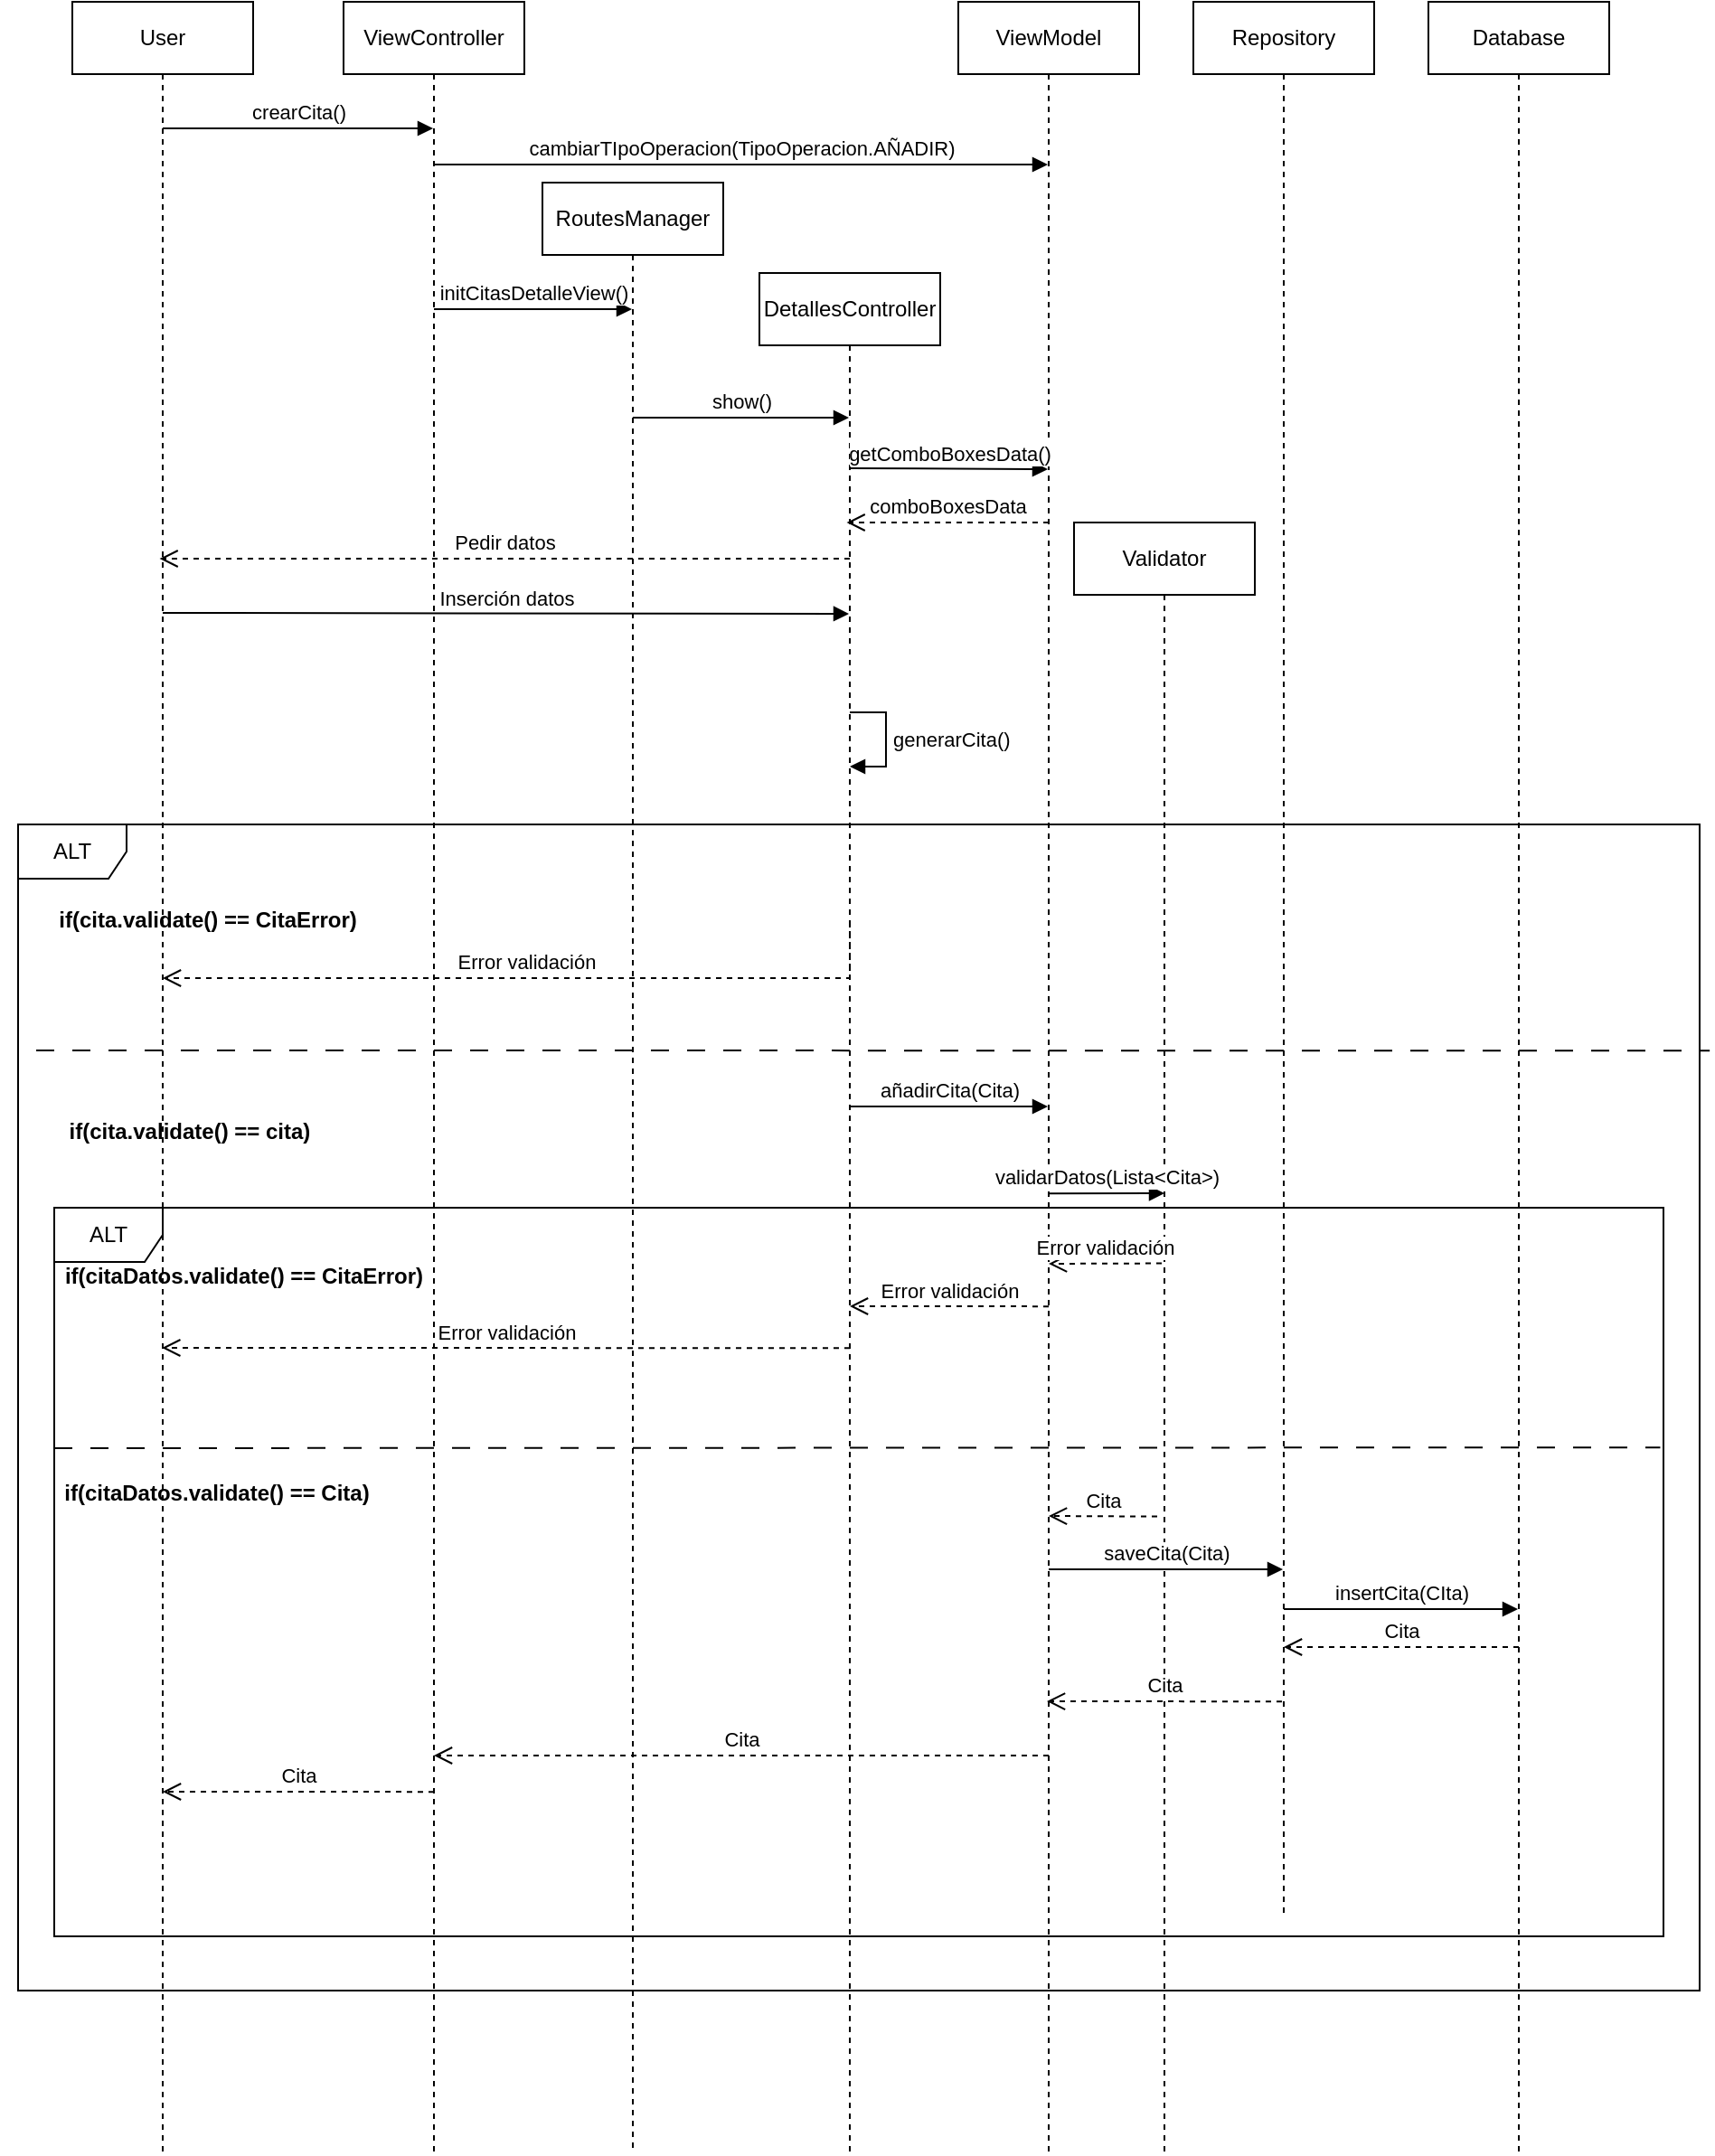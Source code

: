 <mxfile version="21.3.3" type="device">
  <diagram name="Page-1" id="2YBvvXClWsGukQMizWep">
    <mxGraphModel dx="1376" dy="1581" grid="1" gridSize="10" guides="1" tooltips="1" connect="1" arrows="1" fold="1" page="1" pageScale="1" pageWidth="850" pageHeight="1100" math="0" shadow="0">
      <root>
        <mxCell id="0" />
        <mxCell id="1" parent="0" />
        <mxCell id="aM9ryv3xv72pqoxQDRHE-1" value="User" style="shape=umlLifeline;perimeter=lifelinePerimeter;whiteSpace=wrap;html=1;container=0;dropTarget=0;collapsible=0;recursiveResize=0;outlineConnect=0;portConstraint=eastwest;newEdgeStyle={&quot;edgeStyle&quot;:&quot;elbowEdgeStyle&quot;,&quot;elbow&quot;:&quot;vertical&quot;,&quot;curved&quot;:0,&quot;rounded&quot;:0};" parent="1" vertex="1">
          <mxGeometry x="60" y="40" width="100" height="1190" as="geometry" />
        </mxCell>
        <mxCell id="aM9ryv3xv72pqoxQDRHE-5" value="ViewController" style="shape=umlLifeline;perimeter=lifelinePerimeter;whiteSpace=wrap;html=1;container=0;dropTarget=0;collapsible=0;recursiveResize=0;outlineConnect=0;portConstraint=eastwest;newEdgeStyle={&quot;edgeStyle&quot;:&quot;elbowEdgeStyle&quot;,&quot;elbow&quot;:&quot;vertical&quot;,&quot;curved&quot;:0,&quot;rounded&quot;:0};" parent="1" vertex="1">
          <mxGeometry x="210" y="40" width="100" height="1190" as="geometry" />
        </mxCell>
        <mxCell id="c30iMTrRn4nWwHMForby-4" value="ViewModel" style="shape=umlLifeline;perimeter=lifelinePerimeter;whiteSpace=wrap;html=1;container=1;dropTarget=0;collapsible=0;recursiveResize=0;outlineConnect=0;portConstraint=eastwest;newEdgeStyle={&quot;edgeStyle&quot;:&quot;elbowEdgeStyle&quot;,&quot;elbow&quot;:&quot;vertical&quot;,&quot;curved&quot;:0,&quot;rounded&quot;:0};" parent="1" vertex="1">
          <mxGeometry x="550" y="40" width="100" height="1190" as="geometry" />
        </mxCell>
        <mxCell id="c30iMTrRn4nWwHMForby-5" value="Repository" style="shape=umlLifeline;perimeter=lifelinePerimeter;whiteSpace=wrap;html=1;container=1;dropTarget=0;collapsible=0;recursiveResize=0;outlineConnect=0;portConstraint=eastwest;newEdgeStyle={&quot;edgeStyle&quot;:&quot;elbowEdgeStyle&quot;,&quot;elbow&quot;:&quot;vertical&quot;,&quot;curved&quot;:0,&quot;rounded&quot;:0};" parent="1" vertex="1">
          <mxGeometry x="680" y="40" width="100" height="1060" as="geometry" />
        </mxCell>
        <mxCell id="c30iMTrRn4nWwHMForby-7" value="Database" style="shape=umlLifeline;perimeter=lifelinePerimeter;whiteSpace=wrap;html=1;container=1;dropTarget=0;collapsible=0;recursiveResize=0;outlineConnect=0;portConstraint=eastwest;newEdgeStyle={&quot;edgeStyle&quot;:&quot;elbowEdgeStyle&quot;,&quot;elbow&quot;:&quot;vertical&quot;,&quot;curved&quot;:0,&quot;rounded&quot;:0};" parent="1" vertex="1">
          <mxGeometry x="810" y="40" width="100" height="1190" as="geometry" />
        </mxCell>
        <mxCell id="c30iMTrRn4nWwHMForby-8" value="crearCita()" style="html=1;verticalAlign=bottom;endArrow=block;edgeStyle=elbowEdgeStyle;elbow=vertical;curved=0;rounded=0;" parent="1" target="aM9ryv3xv72pqoxQDRHE-5" edge="1">
          <mxGeometry width="80" relative="1" as="geometry">
            <mxPoint x="110" y="110" as="sourcePoint" />
            <mxPoint x="180" y="110" as="targetPoint" />
          </mxGeometry>
        </mxCell>
        <mxCell id="c30iMTrRn4nWwHMForby-10" value="RoutesManager" style="shape=umlLifeline;perimeter=lifelinePerimeter;whiteSpace=wrap;html=1;container=1;dropTarget=0;collapsible=0;recursiveResize=0;outlineConnect=0;portConstraint=eastwest;newEdgeStyle={&quot;edgeStyle&quot;:&quot;elbowEdgeStyle&quot;,&quot;elbow&quot;:&quot;vertical&quot;,&quot;curved&quot;:0,&quot;rounded&quot;:0};" parent="1" vertex="1">
          <mxGeometry x="320" y="140" width="100" height="1090" as="geometry" />
        </mxCell>
        <mxCell id="c30iMTrRn4nWwHMForby-12" value="cambiarTIpoOperacion(TipoOperacion.AÑADIR)" style="html=1;verticalAlign=bottom;endArrow=block;edgeStyle=elbowEdgeStyle;elbow=vertical;curved=0;rounded=0;" parent="1" target="c30iMTrRn4nWwHMForby-4" edge="1">
          <mxGeometry width="80" relative="1" as="geometry">
            <mxPoint x="260" y="130" as="sourcePoint" />
            <mxPoint x="330" y="130" as="targetPoint" />
          </mxGeometry>
        </mxCell>
        <mxCell id="c30iMTrRn4nWwHMForby-13" value="initCitasDetalleView()" style="html=1;verticalAlign=bottom;endArrow=block;edgeStyle=elbowEdgeStyle;elbow=vertical;curved=0;rounded=0;" parent="1" target="c30iMTrRn4nWwHMForby-10" edge="1">
          <mxGeometry width="80" relative="1" as="geometry">
            <mxPoint x="260" y="210" as="sourcePoint" />
            <mxPoint x="340" y="210" as="targetPoint" />
          </mxGeometry>
        </mxCell>
        <mxCell id="c30iMTrRn4nWwHMForby-14" value="DetallesController" style="shape=umlLifeline;perimeter=lifelinePerimeter;whiteSpace=wrap;html=1;container=1;dropTarget=0;collapsible=0;recursiveResize=0;outlineConnect=0;portConstraint=eastwest;newEdgeStyle={&quot;edgeStyle&quot;:&quot;elbowEdgeStyle&quot;,&quot;elbow&quot;:&quot;vertical&quot;,&quot;curved&quot;:0,&quot;rounded&quot;:0};" parent="1" vertex="1">
          <mxGeometry x="440" y="190" width="100" height="1040" as="geometry" />
        </mxCell>
        <mxCell id="c30iMTrRn4nWwHMForby-15" value="show()" style="html=1;verticalAlign=bottom;endArrow=block;edgeStyle=elbowEdgeStyle;elbow=vertical;curved=0;rounded=0;" parent="1" target="c30iMTrRn4nWwHMForby-14" edge="1">
          <mxGeometry width="80" relative="1" as="geometry">
            <mxPoint x="370" y="270" as="sourcePoint" />
            <mxPoint x="450" y="270" as="targetPoint" />
          </mxGeometry>
        </mxCell>
        <mxCell id="c30iMTrRn4nWwHMForby-20" value="getComboBoxesData()" style="html=1;verticalAlign=bottom;endArrow=block;edgeStyle=elbowEdgeStyle;elbow=vertical;curved=0;rounded=0;" parent="1" edge="1">
          <mxGeometry width="80" relative="1" as="geometry">
            <mxPoint x="490" y="298" as="sourcePoint" />
            <mxPoint x="599.5" y="298.778" as="targetPoint" />
          </mxGeometry>
        </mxCell>
        <mxCell id="c30iMTrRn4nWwHMForby-21" value="comboBoxesData" style="html=1;verticalAlign=bottom;endArrow=open;dashed=1;endSize=8;edgeStyle=elbowEdgeStyle;elbow=vertical;curved=0;rounded=0;" parent="1" edge="1">
          <mxGeometry relative="1" as="geometry">
            <mxPoint x="600" y="328" as="sourcePoint" />
            <mxPoint x="488.278" y="327.667" as="targetPoint" />
          </mxGeometry>
        </mxCell>
        <mxCell id="c30iMTrRn4nWwHMForby-22" value="Pedir datos" style="html=1;verticalAlign=bottom;endArrow=open;dashed=1;endSize=8;edgeStyle=elbowEdgeStyle;elbow=vertical;curved=0;rounded=0;" parent="1" edge="1">
          <mxGeometry relative="1" as="geometry">
            <mxPoint x="490" y="348" as="sourcePoint" />
            <mxPoint x="108.278" y="347.667" as="targetPoint" />
          </mxGeometry>
        </mxCell>
        <mxCell id="c30iMTrRn4nWwHMForby-23" value="Inserción datos" style="html=1;verticalAlign=bottom;endArrow=block;edgeStyle=elbowEdgeStyle;elbow=vertical;curved=0;rounded=0;" parent="1" edge="1">
          <mxGeometry width="80" relative="1" as="geometry">
            <mxPoint x="110" y="378" as="sourcePoint" />
            <mxPoint x="489.5" y="378.778" as="targetPoint" />
          </mxGeometry>
        </mxCell>
        <mxCell id="c30iMTrRn4nWwHMForby-24" value="Validator" style="shape=umlLifeline;perimeter=lifelinePerimeter;whiteSpace=wrap;html=1;container=1;dropTarget=0;collapsible=0;recursiveResize=0;outlineConnect=0;portConstraint=eastwest;newEdgeStyle={&quot;edgeStyle&quot;:&quot;elbowEdgeStyle&quot;,&quot;elbow&quot;:&quot;vertical&quot;,&quot;curved&quot;:0,&quot;rounded&quot;:0};" parent="1" vertex="1">
          <mxGeometry x="614" y="328" width="100" height="902" as="geometry" />
        </mxCell>
        <mxCell id="c30iMTrRn4nWwHMForby-29" value="generarCita()" style="html=1;align=left;spacingLeft=2;endArrow=block;rounded=0;edgeStyle=orthogonalEdgeStyle;curved=0;rounded=0;" parent="1" edge="1">
          <mxGeometry relative="1" as="geometry">
            <mxPoint x="490" y="433" as="sourcePoint" />
            <Array as="points">
              <mxPoint x="510" y="463" />
            </Array>
            <mxPoint x="490" y="463" as="targetPoint" />
          </mxGeometry>
        </mxCell>
        <mxCell id="c30iMTrRn4nWwHMForby-30" value="añadirCita(Cita)" style="html=1;verticalAlign=bottom;endArrow=block;edgeStyle=elbowEdgeStyle;elbow=vertical;curved=0;rounded=0;" parent="1" edge="1">
          <mxGeometry width="80" relative="1" as="geometry">
            <mxPoint x="490" y="651" as="sourcePoint" />
            <mxPoint x="599.5" y="650.667" as="targetPoint" />
          </mxGeometry>
        </mxCell>
        <mxCell id="c30iMTrRn4nWwHMForby-31" value="validarDatos(Lista&amp;lt;Cita&amp;gt;)" style="html=1;verticalAlign=bottom;endArrow=block;edgeStyle=elbowEdgeStyle;elbow=vertical;curved=0;rounded=0;" parent="1" edge="1">
          <mxGeometry width="80" relative="1" as="geometry">
            <mxPoint x="599.731" y="699.154" as="sourcePoint" />
            <mxPoint x="664" y="699" as="targetPoint" />
          </mxGeometry>
        </mxCell>
        <mxCell id="c30iMTrRn4nWwHMForby-32" value="ALT" style="shape=umlFrame;whiteSpace=wrap;html=1;pointerEvents=0;" parent="1" vertex="1">
          <mxGeometry x="50" y="707" width="890" height="403" as="geometry" />
        </mxCell>
        <mxCell id="c30iMTrRn4nWwHMForby-33" value="Error validación" style="html=1;verticalAlign=bottom;endArrow=open;dashed=1;endSize=8;edgeStyle=elbowEdgeStyle;elbow=vertical;curved=0;rounded=0;" parent="1" target="c30iMTrRn4nWwHMForby-4" edge="1">
          <mxGeometry relative="1" as="geometry">
            <mxPoint x="662.5" y="737.778" as="sourcePoint" />
            <mxPoint x="490" y="740" as="targetPoint" />
          </mxGeometry>
        </mxCell>
        <mxCell id="c30iMTrRn4nWwHMForby-37" value="Cita" style="html=1;verticalAlign=bottom;endArrow=open;dashed=1;endSize=8;edgeStyle=elbowEdgeStyle;elbow=vertical;curved=0;rounded=0;exitX=0.47;exitY=0.485;exitDx=0;exitDy=0;exitPerimeter=0;" parent="1" edge="1">
          <mxGeometry relative="1" as="geometry">
            <mxPoint x="660" y="877.8" as="sourcePoint" />
            <mxPoint x="600" y="877" as="targetPoint" />
          </mxGeometry>
        </mxCell>
        <mxCell id="c30iMTrRn4nWwHMForby-38" value="saveCita(Cita)" style="html=1;verticalAlign=bottom;endArrow=block;edgeStyle=elbowEdgeStyle;elbow=vertical;curved=0;rounded=0;" parent="1" edge="1">
          <mxGeometry width="80" relative="1" as="geometry">
            <mxPoint x="600" y="907" as="sourcePoint" />
            <mxPoint x="729.5" y="906.667" as="targetPoint" />
          </mxGeometry>
        </mxCell>
        <mxCell id="c30iMTrRn4nWwHMForby-39" value="insertCita(CIta)" style="html=1;verticalAlign=bottom;endArrow=block;edgeStyle=elbowEdgeStyle;elbow=vertical;curved=0;rounded=0;" parent="1" edge="1">
          <mxGeometry x="-0.002" width="80" relative="1" as="geometry">
            <mxPoint x="730" y="929" as="sourcePoint" />
            <mxPoint x="859.5" y="928.538" as="targetPoint" />
            <mxPoint as="offset" />
          </mxGeometry>
        </mxCell>
        <mxCell id="c30iMTrRn4nWwHMForby-40" value="ALT" style="shape=umlFrame;whiteSpace=wrap;html=1;pointerEvents=0;" parent="1" vertex="1">
          <mxGeometry x="30" y="495" width="930" height="645" as="geometry" />
        </mxCell>
        <mxCell id="c30iMTrRn4nWwHMForby-43" value="Cita" style="html=1;verticalAlign=bottom;endArrow=open;dashed=1;endSize=8;edgeStyle=elbowEdgeStyle;elbow=vertical;curved=0;rounded=0;" parent="1" target="c30iMTrRn4nWwHMForby-5" edge="1">
          <mxGeometry relative="1" as="geometry">
            <mxPoint x="860" y="950" as="sourcePoint" />
            <mxPoint x="780" y="950" as="targetPoint" />
          </mxGeometry>
        </mxCell>
        <mxCell id="c30iMTrRn4nWwHMForby-44" value="Error validación" style="html=1;verticalAlign=bottom;endArrow=open;dashed=1;endSize=8;edgeStyle=elbowEdgeStyle;elbow=vertical;curved=0;rounded=0;" parent="1" target="aM9ryv3xv72pqoxQDRHE-1" edge="1">
          <mxGeometry x="0.025" relative="1" as="geometry">
            <mxPoint x="490" y="549" as="sourcePoint" />
            <mxPoint x="380" y="549" as="targetPoint" />
            <Array as="points">
              <mxPoint x="330" y="580" />
            </Array>
            <mxPoint as="offset" />
          </mxGeometry>
        </mxCell>
        <mxCell id="c30iMTrRn4nWwHMForby-45" value="Error validación" style="html=1;verticalAlign=bottom;endArrow=open;dashed=1;endSize=8;edgeStyle=elbowEdgeStyle;elbow=vertical;curved=0;rounded=0;" parent="1" edge="1">
          <mxGeometry relative="1" as="geometry">
            <mxPoint x="490" y="784.61" as="sourcePoint" />
            <mxPoint x="109.63" y="784.696" as="targetPoint" />
          </mxGeometry>
        </mxCell>
        <mxCell id="c30iMTrRn4nWwHMForby-46" value="Error validación" style="html=1;verticalAlign=bottom;endArrow=open;dashed=1;endSize=8;edgeStyle=elbowEdgeStyle;elbow=vertical;curved=0;rounded=0;" parent="1" edge="1">
          <mxGeometry relative="1" as="geometry">
            <mxPoint x="600" y="761.57" as="sourcePoint" />
            <mxPoint x="490" y="761.57" as="targetPoint" />
          </mxGeometry>
        </mxCell>
        <mxCell id="c30iMTrRn4nWwHMForby-47" value="Cita" style="html=1;verticalAlign=bottom;endArrow=open;dashed=1;endSize=8;edgeStyle=elbowEdgeStyle;elbow=vertical;curved=0;rounded=0;" parent="1" edge="1">
          <mxGeometry relative="1" as="geometry">
            <mxPoint x="729" y="980.11" as="sourcePoint" />
            <mxPoint x="599" y="980.11" as="targetPoint" />
          </mxGeometry>
        </mxCell>
        <mxCell id="c30iMTrRn4nWwHMForby-48" value="Cita" style="html=1;verticalAlign=bottom;endArrow=open;dashed=1;endSize=8;edgeStyle=elbowEdgeStyle;elbow=vertical;curved=0;rounded=0;" parent="1" target="aM9ryv3xv72pqoxQDRHE-5" edge="1">
          <mxGeometry relative="1" as="geometry">
            <mxPoint x="600" y="1010" as="sourcePoint" />
            <mxPoint x="470" y="1010" as="targetPoint" />
          </mxGeometry>
        </mxCell>
        <mxCell id="c30iMTrRn4nWwHMForby-49" value="Cita" style="html=1;verticalAlign=bottom;endArrow=open;dashed=1;endSize=8;edgeStyle=elbowEdgeStyle;elbow=vertical;curved=0;rounded=0;" parent="1" edge="1">
          <mxGeometry relative="1" as="geometry">
            <mxPoint x="260" y="1030.07" as="sourcePoint" />
            <mxPoint x="110" y="1030.14" as="targetPoint" />
          </mxGeometry>
        </mxCell>
        <mxCell id="zrvc0awcCyqDCohn1Ixf-1" value="&lt;b&gt;if(cita.validate() == CitaError)&lt;/b&gt;" style="text;html=1;strokeColor=none;fillColor=none;align=center;verticalAlign=middle;whiteSpace=wrap;rounded=0;" parent="1" vertex="1">
          <mxGeometry x="50" y="532.5" width="170" height="30" as="geometry" />
        </mxCell>
        <mxCell id="zrvc0awcCyqDCohn1Ixf-2" value="&lt;b&gt;if(citaDatos.validate() == CitaError)&lt;/b&gt;" style="text;html=1;strokeColor=none;fillColor=none;align=center;verticalAlign=middle;whiteSpace=wrap;rounded=0;" parent="1" vertex="1">
          <mxGeometry x="50" y="730" width="210" height="30" as="geometry" />
        </mxCell>
        <mxCell id="zrvc0awcCyqDCohn1Ixf-3" value="" style="endArrow=none;startArrow=none;endFill=0;startFill=0;endSize=8;html=1;verticalAlign=bottom;dashed=1;labelBackgroundColor=none;dashPattern=10 10;rounded=0;entryX=0.998;entryY=0.329;entryDx=0;entryDy=0;entryPerimeter=0;" parent="1" target="c30iMTrRn4nWwHMForby-32" edge="1">
          <mxGeometry width="160" relative="1" as="geometry">
            <mxPoint x="50" y="840" as="sourcePoint" />
            <mxPoint x="210" y="840" as="targetPoint" />
          </mxGeometry>
        </mxCell>
        <mxCell id="zrvc0awcCyqDCohn1Ixf-5" value="&lt;b&gt;if(citaDatos.validate() == Cita)&lt;/b&gt;" style="text;html=1;strokeColor=none;fillColor=none;align=center;verticalAlign=middle;whiteSpace=wrap;rounded=0;" parent="1" vertex="1">
          <mxGeometry x="50" y="850" width="180" height="30" as="geometry" />
        </mxCell>
        <mxCell id="zrvc0awcCyqDCohn1Ixf-6" value="&lt;b&gt;if(cita.validate() == cita)&lt;/b&gt;" style="text;html=1;strokeColor=none;fillColor=none;align=center;verticalAlign=middle;whiteSpace=wrap;rounded=0;" parent="1" vertex="1">
          <mxGeometry x="20" y="650" width="210" height="30" as="geometry" />
        </mxCell>
        <mxCell id="zrvc0awcCyqDCohn1Ixf-8" value="" style="endArrow=none;startArrow=none;endFill=0;startFill=0;endSize=8;html=1;verticalAlign=bottom;dashed=1;labelBackgroundColor=none;dashPattern=10 10;rounded=0;entryX=1.006;entryY=0.194;entryDx=0;entryDy=0;entryPerimeter=0;" parent="1" target="c30iMTrRn4nWwHMForby-40" edge="1">
          <mxGeometry width="160" relative="1" as="geometry">
            <mxPoint x="40" y="620" as="sourcePoint" />
            <mxPoint x="200" y="620" as="targetPoint" />
          </mxGeometry>
        </mxCell>
      </root>
    </mxGraphModel>
  </diagram>
</mxfile>
